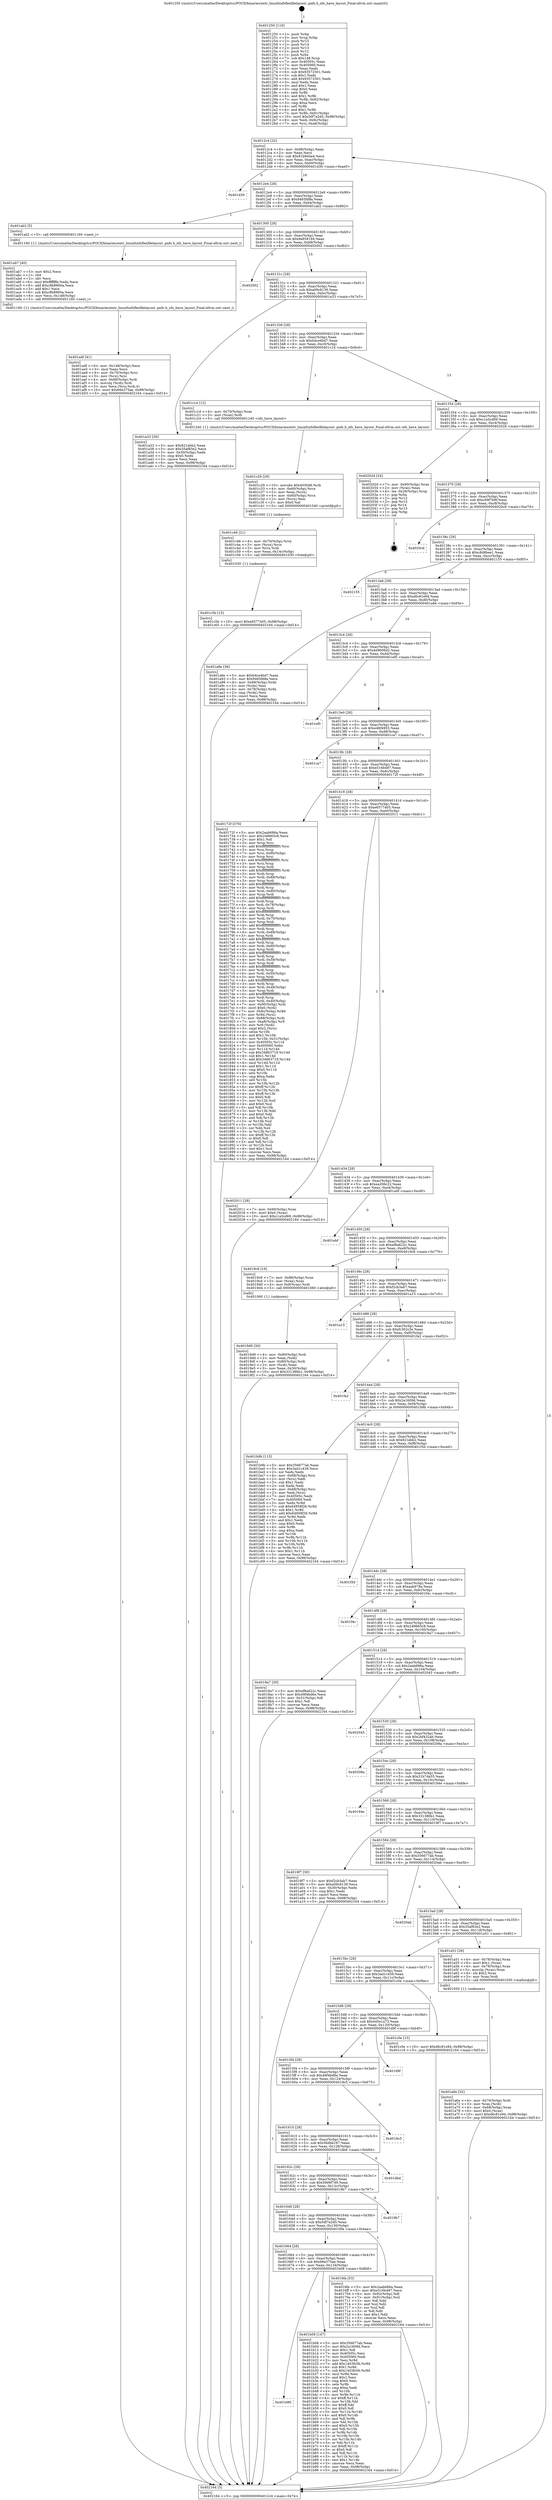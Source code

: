 digraph "0x401250" {
  label = "0x401250 (/mnt/c/Users/mathe/Desktop/tcc/POCII/binaries/extr_linuxfsnfsflexfilelayout..pnfs.h_nfs_have_layout_Final-ollvm.out::main(0))"
  labelloc = "t"
  node[shape=record]

  Entry [label="",width=0.3,height=0.3,shape=circle,fillcolor=black,style=filled]
  "0x4012c4" [label="{
     0x4012c4 [32]\l
     | [instrs]\l
     &nbsp;&nbsp;0x4012c4 \<+6\>: mov -0x98(%rbp),%eax\l
     &nbsp;&nbsp;0x4012ca \<+2\>: mov %eax,%ecx\l
     &nbsp;&nbsp;0x4012cc \<+6\>: sub $0x81b9d4a4,%ecx\l
     &nbsp;&nbsp;0x4012d2 \<+6\>: mov %eax,-0xac(%rbp)\l
     &nbsp;&nbsp;0x4012d8 \<+6\>: mov %ecx,-0xb0(%rbp)\l
     &nbsp;&nbsp;0x4012de \<+6\>: je 0000000000401d30 \<main+0xae0\>\l
  }"]
  "0x401d30" [label="{
     0x401d30\l
  }", style=dashed]
  "0x4012e4" [label="{
     0x4012e4 [28]\l
     | [instrs]\l
     &nbsp;&nbsp;0x4012e4 \<+5\>: jmp 00000000004012e9 \<main+0x99\>\l
     &nbsp;&nbsp;0x4012e9 \<+6\>: mov -0xac(%rbp),%eax\l
     &nbsp;&nbsp;0x4012ef \<+5\>: sub $0x9465fd8a,%eax\l
     &nbsp;&nbsp;0x4012f4 \<+6\>: mov %eax,-0xb4(%rbp)\l
     &nbsp;&nbsp;0x4012fa \<+6\>: je 0000000000401ab2 \<main+0x862\>\l
  }"]
  Exit [label="",width=0.3,height=0.3,shape=circle,fillcolor=black,style=filled,peripheries=2]
  "0x401ab2" [label="{
     0x401ab2 [5]\l
     | [instrs]\l
     &nbsp;&nbsp;0x401ab2 \<+5\>: call 0000000000401160 \<next_i\>\l
     | [calls]\l
     &nbsp;&nbsp;0x401160 \{1\} (/mnt/c/Users/mathe/Desktop/tcc/POCII/binaries/extr_linuxfsnfsflexfilelayout..pnfs.h_nfs_have_layout_Final-ollvm.out::next_i)\l
  }"]
  "0x401300" [label="{
     0x401300 [28]\l
     | [instrs]\l
     &nbsp;&nbsp;0x401300 \<+5\>: jmp 0000000000401305 \<main+0xb5\>\l
     &nbsp;&nbsp;0x401305 \<+6\>: mov -0xac(%rbp),%eax\l
     &nbsp;&nbsp;0x40130b \<+5\>: sub $0x9a858194,%eax\l
     &nbsp;&nbsp;0x401310 \<+6\>: mov %eax,-0xb8(%rbp)\l
     &nbsp;&nbsp;0x401316 \<+6\>: je 0000000000402002 \<main+0xdb2\>\l
  }"]
  "0x401c5b" [label="{
     0x401c5b [15]\l
     | [instrs]\l
     &nbsp;&nbsp;0x401c5b \<+10\>: movl $0xe6577405,-0x98(%rbp)\l
     &nbsp;&nbsp;0x401c65 \<+5\>: jmp 0000000000402164 \<main+0xf14\>\l
  }"]
  "0x402002" [label="{
     0x402002\l
  }", style=dashed]
  "0x40131c" [label="{
     0x40131c [28]\l
     | [instrs]\l
     &nbsp;&nbsp;0x40131c \<+5\>: jmp 0000000000401321 \<main+0xd1\>\l
     &nbsp;&nbsp;0x401321 \<+6\>: mov -0xac(%rbp),%eax\l
     &nbsp;&nbsp;0x401327 \<+5\>: sub $0xa09c8139,%eax\l
     &nbsp;&nbsp;0x40132c \<+6\>: mov %eax,-0xbc(%rbp)\l
     &nbsp;&nbsp;0x401332 \<+6\>: je 0000000000401a33 \<main+0x7e3\>\l
  }"]
  "0x401c46" [label="{
     0x401c46 [21]\l
     | [instrs]\l
     &nbsp;&nbsp;0x401c46 \<+4\>: mov -0x70(%rbp),%rcx\l
     &nbsp;&nbsp;0x401c4a \<+3\>: mov (%rcx),%rcx\l
     &nbsp;&nbsp;0x401c4d \<+3\>: mov %rcx,%rdi\l
     &nbsp;&nbsp;0x401c50 \<+6\>: mov %eax,-0x14c(%rbp)\l
     &nbsp;&nbsp;0x401c56 \<+5\>: call 0000000000401030 \<free@plt\>\l
     | [calls]\l
     &nbsp;&nbsp;0x401030 \{1\} (unknown)\l
  }"]
  "0x401a33" [label="{
     0x401a33 [30]\l
     | [instrs]\l
     &nbsp;&nbsp;0x401a33 \<+5\>: mov $0x821ebb2,%eax\l
     &nbsp;&nbsp;0x401a38 \<+5\>: mov $0x35af83e2,%ecx\l
     &nbsp;&nbsp;0x401a3d \<+3\>: mov -0x30(%rbp),%edx\l
     &nbsp;&nbsp;0x401a40 \<+3\>: cmp $0x0,%edx\l
     &nbsp;&nbsp;0x401a43 \<+3\>: cmove %ecx,%eax\l
     &nbsp;&nbsp;0x401a46 \<+6\>: mov %eax,-0x98(%rbp)\l
     &nbsp;&nbsp;0x401a4c \<+5\>: jmp 0000000000402164 \<main+0xf14\>\l
  }"]
  "0x401338" [label="{
     0x401338 [28]\l
     | [instrs]\l
     &nbsp;&nbsp;0x401338 \<+5\>: jmp 000000000040133d \<main+0xed\>\l
     &nbsp;&nbsp;0x40133d \<+6\>: mov -0xac(%rbp),%eax\l
     &nbsp;&nbsp;0x401343 \<+5\>: sub $0xb4ce4bd7,%eax\l
     &nbsp;&nbsp;0x401348 \<+6\>: mov %eax,-0xc0(%rbp)\l
     &nbsp;&nbsp;0x40134e \<+6\>: je 0000000000401c1d \<main+0x9cd\>\l
  }"]
  "0x401c29" [label="{
     0x401c29 [29]\l
     | [instrs]\l
     &nbsp;&nbsp;0x401c29 \<+10\>: movabs $0x4030d6,%rdi\l
     &nbsp;&nbsp;0x401c33 \<+4\>: mov -0x60(%rbp),%rcx\l
     &nbsp;&nbsp;0x401c37 \<+2\>: mov %eax,(%rcx)\l
     &nbsp;&nbsp;0x401c39 \<+4\>: mov -0x60(%rbp),%rcx\l
     &nbsp;&nbsp;0x401c3d \<+2\>: mov (%rcx),%esi\l
     &nbsp;&nbsp;0x401c3f \<+2\>: mov $0x0,%al\l
     &nbsp;&nbsp;0x401c41 \<+5\>: call 0000000000401040 \<printf@plt\>\l
     | [calls]\l
     &nbsp;&nbsp;0x401040 \{1\} (unknown)\l
  }"]
  "0x401c1d" [label="{
     0x401c1d [12]\l
     | [instrs]\l
     &nbsp;&nbsp;0x401c1d \<+4\>: mov -0x70(%rbp),%rax\l
     &nbsp;&nbsp;0x401c21 \<+3\>: mov (%rax),%rdi\l
     &nbsp;&nbsp;0x401c24 \<+5\>: call 0000000000401240 \<nfs_have_layout\>\l
     | [calls]\l
     &nbsp;&nbsp;0x401240 \{1\} (/mnt/c/Users/mathe/Desktop/tcc/POCII/binaries/extr_linuxfsnfsflexfilelayout..pnfs.h_nfs_have_layout_Final-ollvm.out::nfs_have_layout)\l
  }"]
  "0x401354" [label="{
     0x401354 [28]\l
     | [instrs]\l
     &nbsp;&nbsp;0x401354 \<+5\>: jmp 0000000000401359 \<main+0x109\>\l
     &nbsp;&nbsp;0x401359 \<+6\>: mov -0xac(%rbp),%eax\l
     &nbsp;&nbsp;0x40135f \<+5\>: sub $0xc1a3cd69,%eax\l
     &nbsp;&nbsp;0x401364 \<+6\>: mov %eax,-0xc4(%rbp)\l
     &nbsp;&nbsp;0x40136a \<+6\>: je 000000000040202d \<main+0xddd\>\l
  }"]
  "0x401680" [label="{
     0x401680\l
  }", style=dashed]
  "0x40202d" [label="{
     0x40202d [24]\l
     | [instrs]\l
     &nbsp;&nbsp;0x40202d \<+7\>: mov -0x90(%rbp),%rax\l
     &nbsp;&nbsp;0x402034 \<+2\>: mov (%rax),%eax\l
     &nbsp;&nbsp;0x402036 \<+4\>: lea -0x28(%rbp),%rsp\l
     &nbsp;&nbsp;0x40203a \<+1\>: pop %rbx\l
     &nbsp;&nbsp;0x40203b \<+2\>: pop %r12\l
     &nbsp;&nbsp;0x40203d \<+2\>: pop %r13\l
     &nbsp;&nbsp;0x40203f \<+2\>: pop %r14\l
     &nbsp;&nbsp;0x402041 \<+2\>: pop %r15\l
     &nbsp;&nbsp;0x402043 \<+1\>: pop %rbp\l
     &nbsp;&nbsp;0x402044 \<+1\>: ret\l
  }"]
  "0x401370" [label="{
     0x401370 [28]\l
     | [instrs]\l
     &nbsp;&nbsp;0x401370 \<+5\>: jmp 0000000000401375 \<main+0x125\>\l
     &nbsp;&nbsp;0x401375 \<+6\>: mov -0xac(%rbp),%eax\l
     &nbsp;&nbsp;0x40137b \<+5\>: sub $0xc69f7b9f,%eax\l
     &nbsp;&nbsp;0x401380 \<+6\>: mov %eax,-0xc8(%rbp)\l
     &nbsp;&nbsp;0x401386 \<+6\>: je 00000000004020cd \<main+0xe7d\>\l
  }"]
  "0x401b08" [label="{
     0x401b08 [147]\l
     | [instrs]\l
     &nbsp;&nbsp;0x401b08 \<+5\>: mov $0x356677ab,%eax\l
     &nbsp;&nbsp;0x401b0d \<+5\>: mov $0x2a1609d,%ecx\l
     &nbsp;&nbsp;0x401b12 \<+2\>: mov $0x1,%dl\l
     &nbsp;&nbsp;0x401b14 \<+7\>: mov 0x40505c,%esi\l
     &nbsp;&nbsp;0x401b1b \<+7\>: mov 0x405060,%edi\l
     &nbsp;&nbsp;0x401b22 \<+3\>: mov %esi,%r8d\l
     &nbsp;&nbsp;0x401b25 \<+7\>: add $0x1403fc0b,%r8d\l
     &nbsp;&nbsp;0x401b2c \<+4\>: sub $0x1,%r8d\l
     &nbsp;&nbsp;0x401b30 \<+7\>: sub $0x1403fc0b,%r8d\l
     &nbsp;&nbsp;0x401b37 \<+4\>: imul %r8d,%esi\l
     &nbsp;&nbsp;0x401b3b \<+3\>: and $0x1,%esi\l
     &nbsp;&nbsp;0x401b3e \<+3\>: cmp $0x0,%esi\l
     &nbsp;&nbsp;0x401b41 \<+4\>: sete %r9b\l
     &nbsp;&nbsp;0x401b45 \<+3\>: cmp $0xa,%edi\l
     &nbsp;&nbsp;0x401b48 \<+4\>: setl %r10b\l
     &nbsp;&nbsp;0x401b4c \<+3\>: mov %r9b,%r11b\l
     &nbsp;&nbsp;0x401b4f \<+4\>: xor $0xff,%r11b\l
     &nbsp;&nbsp;0x401b53 \<+3\>: mov %r10b,%bl\l
     &nbsp;&nbsp;0x401b56 \<+3\>: xor $0xff,%bl\l
     &nbsp;&nbsp;0x401b59 \<+3\>: xor $0x0,%dl\l
     &nbsp;&nbsp;0x401b5c \<+3\>: mov %r11b,%r14b\l
     &nbsp;&nbsp;0x401b5f \<+4\>: and $0x0,%r14b\l
     &nbsp;&nbsp;0x401b63 \<+3\>: and %dl,%r9b\l
     &nbsp;&nbsp;0x401b66 \<+3\>: mov %bl,%r15b\l
     &nbsp;&nbsp;0x401b69 \<+4\>: and $0x0,%r15b\l
     &nbsp;&nbsp;0x401b6d \<+3\>: and %dl,%r10b\l
     &nbsp;&nbsp;0x401b70 \<+3\>: or %r9b,%r14b\l
     &nbsp;&nbsp;0x401b73 \<+3\>: or %r10b,%r15b\l
     &nbsp;&nbsp;0x401b76 \<+3\>: xor %r15b,%r14b\l
     &nbsp;&nbsp;0x401b79 \<+3\>: or %bl,%r11b\l
     &nbsp;&nbsp;0x401b7c \<+4\>: xor $0xff,%r11b\l
     &nbsp;&nbsp;0x401b80 \<+3\>: or $0x0,%dl\l
     &nbsp;&nbsp;0x401b83 \<+3\>: and %dl,%r11b\l
     &nbsp;&nbsp;0x401b86 \<+3\>: or %r11b,%r14b\l
     &nbsp;&nbsp;0x401b89 \<+4\>: test $0x1,%r14b\l
     &nbsp;&nbsp;0x401b8d \<+3\>: cmovne %ecx,%eax\l
     &nbsp;&nbsp;0x401b90 \<+6\>: mov %eax,-0x98(%rbp)\l
     &nbsp;&nbsp;0x401b96 \<+5\>: jmp 0000000000402164 \<main+0xf14\>\l
  }"]
  "0x4020cd" [label="{
     0x4020cd\l
  }", style=dashed]
  "0x40138c" [label="{
     0x40138c [28]\l
     | [instrs]\l
     &nbsp;&nbsp;0x40138c \<+5\>: jmp 0000000000401391 \<main+0x141\>\l
     &nbsp;&nbsp;0x401391 \<+6\>: mov -0xac(%rbp),%eax\l
     &nbsp;&nbsp;0x401397 \<+5\>: sub $0xc8d8bee1,%eax\l
     &nbsp;&nbsp;0x40139c \<+6\>: mov %eax,-0xcc(%rbp)\l
     &nbsp;&nbsp;0x4013a2 \<+6\>: je 0000000000402155 \<main+0xf05\>\l
  }"]
  "0x401adf" [label="{
     0x401adf [41]\l
     | [instrs]\l
     &nbsp;&nbsp;0x401adf \<+6\>: mov -0x148(%rbp),%ecx\l
     &nbsp;&nbsp;0x401ae5 \<+3\>: imul %eax,%ecx\l
     &nbsp;&nbsp;0x401ae8 \<+4\>: mov -0x70(%rbp),%rsi\l
     &nbsp;&nbsp;0x401aec \<+3\>: mov (%rsi),%rsi\l
     &nbsp;&nbsp;0x401aef \<+4\>: mov -0x68(%rbp),%rdi\l
     &nbsp;&nbsp;0x401af3 \<+3\>: movslq (%rdi),%rdi\l
     &nbsp;&nbsp;0x401af6 \<+3\>: mov %ecx,(%rsi,%rdi,4)\l
     &nbsp;&nbsp;0x401af9 \<+10\>: movl $0x66e375ae,-0x98(%rbp)\l
     &nbsp;&nbsp;0x401b03 \<+5\>: jmp 0000000000402164 \<main+0xf14\>\l
  }"]
  "0x402155" [label="{
     0x402155\l
  }", style=dashed]
  "0x4013a8" [label="{
     0x4013a8 [28]\l
     | [instrs]\l
     &nbsp;&nbsp;0x4013a8 \<+5\>: jmp 00000000004013ad \<main+0x15d\>\l
     &nbsp;&nbsp;0x4013ad \<+6\>: mov -0xac(%rbp),%eax\l
     &nbsp;&nbsp;0x4013b3 \<+5\>: sub $0xd6c81e94,%eax\l
     &nbsp;&nbsp;0x4013b8 \<+6\>: mov %eax,-0xd0(%rbp)\l
     &nbsp;&nbsp;0x4013be \<+6\>: je 0000000000401a8e \<main+0x83e\>\l
  }"]
  "0x401ab7" [label="{
     0x401ab7 [40]\l
     | [instrs]\l
     &nbsp;&nbsp;0x401ab7 \<+5\>: mov $0x2,%ecx\l
     &nbsp;&nbsp;0x401abc \<+1\>: cltd\l
     &nbsp;&nbsp;0x401abd \<+2\>: idiv %ecx\l
     &nbsp;&nbsp;0x401abf \<+6\>: imul $0xfffffffe,%edx,%ecx\l
     &nbsp;&nbsp;0x401ac5 \<+6\>: add $0xc8b8860a,%ecx\l
     &nbsp;&nbsp;0x401acb \<+3\>: add $0x1,%ecx\l
     &nbsp;&nbsp;0x401ace \<+6\>: sub $0xc8b8860a,%ecx\l
     &nbsp;&nbsp;0x401ad4 \<+6\>: mov %ecx,-0x148(%rbp)\l
     &nbsp;&nbsp;0x401ada \<+5\>: call 0000000000401160 \<next_i\>\l
     | [calls]\l
     &nbsp;&nbsp;0x401160 \{1\} (/mnt/c/Users/mathe/Desktop/tcc/POCII/binaries/extr_linuxfsnfsflexfilelayout..pnfs.h_nfs_have_layout_Final-ollvm.out::next_i)\l
  }"]
  "0x401a8e" [label="{
     0x401a8e [36]\l
     | [instrs]\l
     &nbsp;&nbsp;0x401a8e \<+5\>: mov $0xb4ce4bd7,%eax\l
     &nbsp;&nbsp;0x401a93 \<+5\>: mov $0x9465fd8a,%ecx\l
     &nbsp;&nbsp;0x401a98 \<+4\>: mov -0x68(%rbp),%rdx\l
     &nbsp;&nbsp;0x401a9c \<+2\>: mov (%rdx),%esi\l
     &nbsp;&nbsp;0x401a9e \<+4\>: mov -0x78(%rbp),%rdx\l
     &nbsp;&nbsp;0x401aa2 \<+2\>: cmp (%rdx),%esi\l
     &nbsp;&nbsp;0x401aa4 \<+3\>: cmovl %ecx,%eax\l
     &nbsp;&nbsp;0x401aa7 \<+6\>: mov %eax,-0x98(%rbp)\l
     &nbsp;&nbsp;0x401aad \<+5\>: jmp 0000000000402164 \<main+0xf14\>\l
  }"]
  "0x4013c4" [label="{
     0x4013c4 [28]\l
     | [instrs]\l
     &nbsp;&nbsp;0x4013c4 \<+5\>: jmp 00000000004013c9 \<main+0x179\>\l
     &nbsp;&nbsp;0x4013c9 \<+6\>: mov -0xac(%rbp),%eax\l
     &nbsp;&nbsp;0x4013cf \<+5\>: sub $0xdd9606d2,%eax\l
     &nbsp;&nbsp;0x4013d4 \<+6\>: mov %eax,-0xd4(%rbp)\l
     &nbsp;&nbsp;0x4013da \<+6\>: je 0000000000401ef0 \<main+0xca0\>\l
  }"]
  "0x401a6e" [label="{
     0x401a6e [32]\l
     | [instrs]\l
     &nbsp;&nbsp;0x401a6e \<+4\>: mov -0x70(%rbp),%rdi\l
     &nbsp;&nbsp;0x401a72 \<+3\>: mov %rax,(%rdi)\l
     &nbsp;&nbsp;0x401a75 \<+4\>: mov -0x68(%rbp),%rax\l
     &nbsp;&nbsp;0x401a79 \<+6\>: movl $0x0,(%rax)\l
     &nbsp;&nbsp;0x401a7f \<+10\>: movl $0xd6c81e94,-0x98(%rbp)\l
     &nbsp;&nbsp;0x401a89 \<+5\>: jmp 0000000000402164 \<main+0xf14\>\l
  }"]
  "0x401ef0" [label="{
     0x401ef0\l
  }", style=dashed]
  "0x4013e0" [label="{
     0x4013e0 [28]\l
     | [instrs]\l
     &nbsp;&nbsp;0x4013e0 \<+5\>: jmp 00000000004013e5 \<main+0x195\>\l
     &nbsp;&nbsp;0x4013e5 \<+6\>: mov -0xac(%rbp),%eax\l
     &nbsp;&nbsp;0x4013eb \<+5\>: sub $0xe48f4955,%eax\l
     &nbsp;&nbsp;0x4013f0 \<+6\>: mov %eax,-0xd8(%rbp)\l
     &nbsp;&nbsp;0x4013f6 \<+6\>: je 0000000000401ca7 \<main+0xa57\>\l
  }"]
  "0x4019d9" [label="{
     0x4019d9 [30]\l
     | [instrs]\l
     &nbsp;&nbsp;0x4019d9 \<+4\>: mov -0x80(%rbp),%rdi\l
     &nbsp;&nbsp;0x4019dd \<+2\>: mov %eax,(%rdi)\l
     &nbsp;&nbsp;0x4019df \<+4\>: mov -0x80(%rbp),%rdi\l
     &nbsp;&nbsp;0x4019e3 \<+2\>: mov (%rdi),%eax\l
     &nbsp;&nbsp;0x4019e5 \<+3\>: mov %eax,-0x30(%rbp)\l
     &nbsp;&nbsp;0x4019e8 \<+10\>: movl $0x331386b1,-0x98(%rbp)\l
     &nbsp;&nbsp;0x4019f2 \<+5\>: jmp 0000000000402164 \<main+0xf14\>\l
  }"]
  "0x401ca7" [label="{
     0x401ca7\l
  }", style=dashed]
  "0x4013fc" [label="{
     0x4013fc [28]\l
     | [instrs]\l
     &nbsp;&nbsp;0x4013fc \<+5\>: jmp 0000000000401401 \<main+0x1b1\>\l
     &nbsp;&nbsp;0x401401 \<+6\>: mov -0xac(%rbp),%eax\l
     &nbsp;&nbsp;0x401407 \<+5\>: sub $0xe516b487,%eax\l
     &nbsp;&nbsp;0x40140c \<+6\>: mov %eax,-0xdc(%rbp)\l
     &nbsp;&nbsp;0x401412 \<+6\>: je 000000000040172f \<main+0x4df\>\l
  }"]
  "0x401250" [label="{
     0x401250 [116]\l
     | [instrs]\l
     &nbsp;&nbsp;0x401250 \<+1\>: push %rbp\l
     &nbsp;&nbsp;0x401251 \<+3\>: mov %rsp,%rbp\l
     &nbsp;&nbsp;0x401254 \<+2\>: push %r15\l
     &nbsp;&nbsp;0x401256 \<+2\>: push %r14\l
     &nbsp;&nbsp;0x401258 \<+2\>: push %r13\l
     &nbsp;&nbsp;0x40125a \<+2\>: push %r12\l
     &nbsp;&nbsp;0x40125c \<+1\>: push %rbx\l
     &nbsp;&nbsp;0x40125d \<+7\>: sub $0x148,%rsp\l
     &nbsp;&nbsp;0x401264 \<+7\>: mov 0x40505c,%eax\l
     &nbsp;&nbsp;0x40126b \<+7\>: mov 0x405060,%ecx\l
     &nbsp;&nbsp;0x401272 \<+2\>: mov %eax,%edx\l
     &nbsp;&nbsp;0x401274 \<+6\>: sub $0x93572501,%edx\l
     &nbsp;&nbsp;0x40127a \<+3\>: sub $0x1,%edx\l
     &nbsp;&nbsp;0x40127d \<+6\>: add $0x93572501,%edx\l
     &nbsp;&nbsp;0x401283 \<+3\>: imul %edx,%eax\l
     &nbsp;&nbsp;0x401286 \<+3\>: and $0x1,%eax\l
     &nbsp;&nbsp;0x401289 \<+3\>: cmp $0x0,%eax\l
     &nbsp;&nbsp;0x40128c \<+4\>: sete %r8b\l
     &nbsp;&nbsp;0x401290 \<+4\>: and $0x1,%r8b\l
     &nbsp;&nbsp;0x401294 \<+7\>: mov %r8b,-0x92(%rbp)\l
     &nbsp;&nbsp;0x40129b \<+3\>: cmp $0xa,%ecx\l
     &nbsp;&nbsp;0x40129e \<+4\>: setl %r8b\l
     &nbsp;&nbsp;0x4012a2 \<+4\>: and $0x1,%r8b\l
     &nbsp;&nbsp;0x4012a6 \<+7\>: mov %r8b,-0x91(%rbp)\l
     &nbsp;&nbsp;0x4012ad \<+10\>: movl $0x5df7a2d5,-0x98(%rbp)\l
     &nbsp;&nbsp;0x4012b7 \<+6\>: mov %edi,-0x9c(%rbp)\l
     &nbsp;&nbsp;0x4012bd \<+7\>: mov %rsi,-0xa8(%rbp)\l
  }"]
  "0x40172f" [label="{
     0x40172f [376]\l
     | [instrs]\l
     &nbsp;&nbsp;0x40172f \<+5\>: mov $0x2aab686a,%eax\l
     &nbsp;&nbsp;0x401734 \<+5\>: mov $0x249665c8,%ecx\l
     &nbsp;&nbsp;0x401739 \<+2\>: mov $0x1,%dl\l
     &nbsp;&nbsp;0x40173b \<+3\>: mov %rsp,%rsi\l
     &nbsp;&nbsp;0x40173e \<+4\>: add $0xfffffffffffffff0,%rsi\l
     &nbsp;&nbsp;0x401742 \<+3\>: mov %rsi,%rsp\l
     &nbsp;&nbsp;0x401745 \<+7\>: mov %rsi,-0x90(%rbp)\l
     &nbsp;&nbsp;0x40174c \<+3\>: mov %rsp,%rsi\l
     &nbsp;&nbsp;0x40174f \<+4\>: add $0xfffffffffffffff0,%rsi\l
     &nbsp;&nbsp;0x401753 \<+3\>: mov %rsi,%rsp\l
     &nbsp;&nbsp;0x401756 \<+3\>: mov %rsp,%rdi\l
     &nbsp;&nbsp;0x401759 \<+4\>: add $0xfffffffffffffff0,%rdi\l
     &nbsp;&nbsp;0x40175d \<+3\>: mov %rdi,%rsp\l
     &nbsp;&nbsp;0x401760 \<+7\>: mov %rdi,-0x88(%rbp)\l
     &nbsp;&nbsp;0x401767 \<+3\>: mov %rsp,%rdi\l
     &nbsp;&nbsp;0x40176a \<+4\>: add $0xfffffffffffffff0,%rdi\l
     &nbsp;&nbsp;0x40176e \<+3\>: mov %rdi,%rsp\l
     &nbsp;&nbsp;0x401771 \<+4\>: mov %rdi,-0x80(%rbp)\l
     &nbsp;&nbsp;0x401775 \<+3\>: mov %rsp,%rdi\l
     &nbsp;&nbsp;0x401778 \<+4\>: add $0xfffffffffffffff0,%rdi\l
     &nbsp;&nbsp;0x40177c \<+3\>: mov %rdi,%rsp\l
     &nbsp;&nbsp;0x40177f \<+4\>: mov %rdi,-0x78(%rbp)\l
     &nbsp;&nbsp;0x401783 \<+3\>: mov %rsp,%rdi\l
     &nbsp;&nbsp;0x401786 \<+4\>: add $0xfffffffffffffff0,%rdi\l
     &nbsp;&nbsp;0x40178a \<+3\>: mov %rdi,%rsp\l
     &nbsp;&nbsp;0x40178d \<+4\>: mov %rdi,-0x70(%rbp)\l
     &nbsp;&nbsp;0x401791 \<+3\>: mov %rsp,%rdi\l
     &nbsp;&nbsp;0x401794 \<+4\>: add $0xfffffffffffffff0,%rdi\l
     &nbsp;&nbsp;0x401798 \<+3\>: mov %rdi,%rsp\l
     &nbsp;&nbsp;0x40179b \<+4\>: mov %rdi,-0x68(%rbp)\l
     &nbsp;&nbsp;0x40179f \<+3\>: mov %rsp,%rdi\l
     &nbsp;&nbsp;0x4017a2 \<+4\>: add $0xfffffffffffffff0,%rdi\l
     &nbsp;&nbsp;0x4017a6 \<+3\>: mov %rdi,%rsp\l
     &nbsp;&nbsp;0x4017a9 \<+4\>: mov %rdi,-0x60(%rbp)\l
     &nbsp;&nbsp;0x4017ad \<+3\>: mov %rsp,%rdi\l
     &nbsp;&nbsp;0x4017b0 \<+4\>: add $0xfffffffffffffff0,%rdi\l
     &nbsp;&nbsp;0x4017b4 \<+3\>: mov %rdi,%rsp\l
     &nbsp;&nbsp;0x4017b7 \<+4\>: mov %rdi,-0x58(%rbp)\l
     &nbsp;&nbsp;0x4017bb \<+3\>: mov %rsp,%rdi\l
     &nbsp;&nbsp;0x4017be \<+4\>: add $0xfffffffffffffff0,%rdi\l
     &nbsp;&nbsp;0x4017c2 \<+3\>: mov %rdi,%rsp\l
     &nbsp;&nbsp;0x4017c5 \<+4\>: mov %rdi,-0x50(%rbp)\l
     &nbsp;&nbsp;0x4017c9 \<+3\>: mov %rsp,%rdi\l
     &nbsp;&nbsp;0x4017cc \<+4\>: add $0xfffffffffffffff0,%rdi\l
     &nbsp;&nbsp;0x4017d0 \<+3\>: mov %rdi,%rsp\l
     &nbsp;&nbsp;0x4017d3 \<+4\>: mov %rdi,-0x48(%rbp)\l
     &nbsp;&nbsp;0x4017d7 \<+3\>: mov %rsp,%rdi\l
     &nbsp;&nbsp;0x4017da \<+4\>: add $0xfffffffffffffff0,%rdi\l
     &nbsp;&nbsp;0x4017de \<+3\>: mov %rdi,%rsp\l
     &nbsp;&nbsp;0x4017e1 \<+4\>: mov %rdi,-0x40(%rbp)\l
     &nbsp;&nbsp;0x4017e5 \<+7\>: mov -0x90(%rbp),%rdi\l
     &nbsp;&nbsp;0x4017ec \<+6\>: movl $0x0,(%rdi)\l
     &nbsp;&nbsp;0x4017f2 \<+7\>: mov -0x9c(%rbp),%r8d\l
     &nbsp;&nbsp;0x4017f9 \<+3\>: mov %r8d,(%rsi)\l
     &nbsp;&nbsp;0x4017fc \<+7\>: mov -0x88(%rbp),%rdi\l
     &nbsp;&nbsp;0x401803 \<+7\>: mov -0xa8(%rbp),%r9\l
     &nbsp;&nbsp;0x40180a \<+3\>: mov %r9,(%rdi)\l
     &nbsp;&nbsp;0x40180d \<+3\>: cmpl $0x2,(%rsi)\l
     &nbsp;&nbsp;0x401810 \<+4\>: setne %r10b\l
     &nbsp;&nbsp;0x401814 \<+4\>: and $0x1,%r10b\l
     &nbsp;&nbsp;0x401818 \<+4\>: mov %r10b,-0x31(%rbp)\l
     &nbsp;&nbsp;0x40181c \<+8\>: mov 0x40505c,%r11d\l
     &nbsp;&nbsp;0x401824 \<+7\>: mov 0x405060,%ebx\l
     &nbsp;&nbsp;0x40182b \<+3\>: mov %r11d,%r14d\l
     &nbsp;&nbsp;0x40182e \<+7\>: sub $0x34863719,%r14d\l
     &nbsp;&nbsp;0x401835 \<+4\>: sub $0x1,%r14d\l
     &nbsp;&nbsp;0x401839 \<+7\>: add $0x34863719,%r14d\l
     &nbsp;&nbsp;0x401840 \<+4\>: imul %r14d,%r11d\l
     &nbsp;&nbsp;0x401844 \<+4\>: and $0x1,%r11d\l
     &nbsp;&nbsp;0x401848 \<+4\>: cmp $0x0,%r11d\l
     &nbsp;&nbsp;0x40184c \<+4\>: sete %r10b\l
     &nbsp;&nbsp;0x401850 \<+3\>: cmp $0xa,%ebx\l
     &nbsp;&nbsp;0x401853 \<+4\>: setl %r15b\l
     &nbsp;&nbsp;0x401857 \<+3\>: mov %r10b,%r12b\l
     &nbsp;&nbsp;0x40185a \<+4\>: xor $0xff,%r12b\l
     &nbsp;&nbsp;0x40185e \<+3\>: mov %r15b,%r13b\l
     &nbsp;&nbsp;0x401861 \<+4\>: xor $0xff,%r13b\l
     &nbsp;&nbsp;0x401865 \<+3\>: xor $0x0,%dl\l
     &nbsp;&nbsp;0x401868 \<+3\>: mov %r12b,%sil\l
     &nbsp;&nbsp;0x40186b \<+4\>: and $0x0,%sil\l
     &nbsp;&nbsp;0x40186f \<+3\>: and %dl,%r10b\l
     &nbsp;&nbsp;0x401872 \<+3\>: mov %r13b,%dil\l
     &nbsp;&nbsp;0x401875 \<+4\>: and $0x0,%dil\l
     &nbsp;&nbsp;0x401879 \<+3\>: and %dl,%r15b\l
     &nbsp;&nbsp;0x40187c \<+3\>: or %r10b,%sil\l
     &nbsp;&nbsp;0x40187f \<+3\>: or %r15b,%dil\l
     &nbsp;&nbsp;0x401882 \<+3\>: xor %dil,%sil\l
     &nbsp;&nbsp;0x401885 \<+3\>: or %r13b,%r12b\l
     &nbsp;&nbsp;0x401888 \<+4\>: xor $0xff,%r12b\l
     &nbsp;&nbsp;0x40188c \<+3\>: or $0x0,%dl\l
     &nbsp;&nbsp;0x40188f \<+3\>: and %dl,%r12b\l
     &nbsp;&nbsp;0x401892 \<+3\>: or %r12b,%sil\l
     &nbsp;&nbsp;0x401895 \<+4\>: test $0x1,%sil\l
     &nbsp;&nbsp;0x401899 \<+3\>: cmovne %ecx,%eax\l
     &nbsp;&nbsp;0x40189c \<+6\>: mov %eax,-0x98(%rbp)\l
     &nbsp;&nbsp;0x4018a2 \<+5\>: jmp 0000000000402164 \<main+0xf14\>\l
  }"]
  "0x401418" [label="{
     0x401418 [28]\l
     | [instrs]\l
     &nbsp;&nbsp;0x401418 \<+5\>: jmp 000000000040141d \<main+0x1cd\>\l
     &nbsp;&nbsp;0x40141d \<+6\>: mov -0xac(%rbp),%eax\l
     &nbsp;&nbsp;0x401423 \<+5\>: sub $0xe6577405,%eax\l
     &nbsp;&nbsp;0x401428 \<+6\>: mov %eax,-0xe0(%rbp)\l
     &nbsp;&nbsp;0x40142e \<+6\>: je 0000000000402011 \<main+0xdc1\>\l
  }"]
  "0x402164" [label="{
     0x402164 [5]\l
     | [instrs]\l
     &nbsp;&nbsp;0x402164 \<+5\>: jmp 00000000004012c4 \<main+0x74\>\l
  }"]
  "0x402011" [label="{
     0x402011 [28]\l
     | [instrs]\l
     &nbsp;&nbsp;0x402011 \<+7\>: mov -0x90(%rbp),%rax\l
     &nbsp;&nbsp;0x402018 \<+6\>: movl $0x0,(%rax)\l
     &nbsp;&nbsp;0x40201e \<+10\>: movl $0xc1a3cd69,-0x98(%rbp)\l
     &nbsp;&nbsp;0x402028 \<+5\>: jmp 0000000000402164 \<main+0xf14\>\l
  }"]
  "0x401434" [label="{
     0x401434 [28]\l
     | [instrs]\l
     &nbsp;&nbsp;0x401434 \<+5\>: jmp 0000000000401439 \<main+0x1e9\>\l
     &nbsp;&nbsp;0x401439 \<+6\>: mov -0xac(%rbp),%eax\l
     &nbsp;&nbsp;0x40143f \<+5\>: sub $0xea206c22,%eax\l
     &nbsp;&nbsp;0x401444 \<+6\>: mov %eax,-0xe4(%rbp)\l
     &nbsp;&nbsp;0x40144a \<+6\>: je 0000000000401ebf \<main+0xc6f\>\l
  }"]
  "0x401664" [label="{
     0x401664 [28]\l
     | [instrs]\l
     &nbsp;&nbsp;0x401664 \<+5\>: jmp 0000000000401669 \<main+0x419\>\l
     &nbsp;&nbsp;0x401669 \<+6\>: mov -0xac(%rbp),%eax\l
     &nbsp;&nbsp;0x40166f \<+5\>: sub $0x66e375ae,%eax\l
     &nbsp;&nbsp;0x401674 \<+6\>: mov %eax,-0x134(%rbp)\l
     &nbsp;&nbsp;0x40167a \<+6\>: je 0000000000401b08 \<main+0x8b8\>\l
  }"]
  "0x401ebf" [label="{
     0x401ebf\l
  }", style=dashed]
  "0x401450" [label="{
     0x401450 [28]\l
     | [instrs]\l
     &nbsp;&nbsp;0x401450 \<+5\>: jmp 0000000000401455 \<main+0x205\>\l
     &nbsp;&nbsp;0x401455 \<+6\>: mov -0xac(%rbp),%eax\l
     &nbsp;&nbsp;0x40145b \<+5\>: sub $0xef8a622c,%eax\l
     &nbsp;&nbsp;0x401460 \<+6\>: mov %eax,-0xe8(%rbp)\l
     &nbsp;&nbsp;0x401466 \<+6\>: je 00000000004019c6 \<main+0x776\>\l
  }"]
  "0x4016fa" [label="{
     0x4016fa [53]\l
     | [instrs]\l
     &nbsp;&nbsp;0x4016fa \<+5\>: mov $0x2aab686a,%eax\l
     &nbsp;&nbsp;0x4016ff \<+5\>: mov $0xe516b487,%ecx\l
     &nbsp;&nbsp;0x401704 \<+6\>: mov -0x92(%rbp),%dl\l
     &nbsp;&nbsp;0x40170a \<+7\>: mov -0x91(%rbp),%sil\l
     &nbsp;&nbsp;0x401711 \<+3\>: mov %dl,%dil\l
     &nbsp;&nbsp;0x401714 \<+3\>: and %sil,%dil\l
     &nbsp;&nbsp;0x401717 \<+3\>: xor %sil,%dl\l
     &nbsp;&nbsp;0x40171a \<+3\>: or %dl,%dil\l
     &nbsp;&nbsp;0x40171d \<+4\>: test $0x1,%dil\l
     &nbsp;&nbsp;0x401721 \<+3\>: cmovne %ecx,%eax\l
     &nbsp;&nbsp;0x401724 \<+6\>: mov %eax,-0x98(%rbp)\l
     &nbsp;&nbsp;0x40172a \<+5\>: jmp 0000000000402164 \<main+0xf14\>\l
  }"]
  "0x4019c6" [label="{
     0x4019c6 [19]\l
     | [instrs]\l
     &nbsp;&nbsp;0x4019c6 \<+7\>: mov -0x88(%rbp),%rax\l
     &nbsp;&nbsp;0x4019cd \<+3\>: mov (%rax),%rax\l
     &nbsp;&nbsp;0x4019d0 \<+4\>: mov 0x8(%rax),%rdi\l
     &nbsp;&nbsp;0x4019d4 \<+5\>: call 0000000000401060 \<atoi@plt\>\l
     | [calls]\l
     &nbsp;&nbsp;0x401060 \{1\} (unknown)\l
  }"]
  "0x40146c" [label="{
     0x40146c [28]\l
     | [instrs]\l
     &nbsp;&nbsp;0x40146c \<+5\>: jmp 0000000000401471 \<main+0x221\>\l
     &nbsp;&nbsp;0x401471 \<+6\>: mov -0xac(%rbp),%eax\l
     &nbsp;&nbsp;0x401477 \<+5\>: sub $0xf2cb3ab7,%eax\l
     &nbsp;&nbsp;0x40147c \<+6\>: mov %eax,-0xec(%rbp)\l
     &nbsp;&nbsp;0x401482 \<+6\>: je 0000000000401a15 \<main+0x7c5\>\l
  }"]
  "0x401648" [label="{
     0x401648 [28]\l
     | [instrs]\l
     &nbsp;&nbsp;0x401648 \<+5\>: jmp 000000000040164d \<main+0x3fd\>\l
     &nbsp;&nbsp;0x40164d \<+6\>: mov -0xac(%rbp),%eax\l
     &nbsp;&nbsp;0x401653 \<+5\>: sub $0x5df7a2d5,%eax\l
     &nbsp;&nbsp;0x401658 \<+6\>: mov %eax,-0x130(%rbp)\l
     &nbsp;&nbsp;0x40165e \<+6\>: je 00000000004016fa \<main+0x4aa\>\l
  }"]
  "0x401a15" [label="{
     0x401a15\l
  }", style=dashed]
  "0x401488" [label="{
     0x401488 [28]\l
     | [instrs]\l
     &nbsp;&nbsp;0x401488 \<+5\>: jmp 000000000040148d \<main+0x23d\>\l
     &nbsp;&nbsp;0x40148d \<+6\>: mov -0xac(%rbp),%eax\l
     &nbsp;&nbsp;0x401493 \<+5\>: sub $0xfc362c3e,%eax\l
     &nbsp;&nbsp;0x401498 \<+6\>: mov %eax,-0xf0(%rbp)\l
     &nbsp;&nbsp;0x40149e \<+6\>: je 0000000000401fa2 \<main+0xd52\>\l
  }"]
  "0x4019b7" [label="{
     0x4019b7\l
  }", style=dashed]
  "0x401fa2" [label="{
     0x401fa2\l
  }", style=dashed]
  "0x4014a4" [label="{
     0x4014a4 [28]\l
     | [instrs]\l
     &nbsp;&nbsp;0x4014a4 \<+5\>: jmp 00000000004014a9 \<main+0x259\>\l
     &nbsp;&nbsp;0x4014a9 \<+6\>: mov -0xac(%rbp),%eax\l
     &nbsp;&nbsp;0x4014af \<+5\>: sub $0x2a1609d,%eax\l
     &nbsp;&nbsp;0x4014b4 \<+6\>: mov %eax,-0xf4(%rbp)\l
     &nbsp;&nbsp;0x4014ba \<+6\>: je 0000000000401b9b \<main+0x94b\>\l
  }"]
  "0x40162c" [label="{
     0x40162c [28]\l
     | [instrs]\l
     &nbsp;&nbsp;0x40162c \<+5\>: jmp 0000000000401631 \<main+0x3e1\>\l
     &nbsp;&nbsp;0x401631 \<+6\>: mov -0xac(%rbp),%eax\l
     &nbsp;&nbsp;0x401637 \<+5\>: sub $0x59d9f749,%eax\l
     &nbsp;&nbsp;0x40163c \<+6\>: mov %eax,-0x12c(%rbp)\l
     &nbsp;&nbsp;0x401642 \<+6\>: je 00000000004019b7 \<main+0x767\>\l
  }"]
  "0x401b9b" [label="{
     0x401b9b [115]\l
     | [instrs]\l
     &nbsp;&nbsp;0x401b9b \<+5\>: mov $0x356677ab,%eax\l
     &nbsp;&nbsp;0x401ba0 \<+5\>: mov $0x3ad1c439,%ecx\l
     &nbsp;&nbsp;0x401ba5 \<+2\>: xor %edx,%edx\l
     &nbsp;&nbsp;0x401ba7 \<+4\>: mov -0x68(%rbp),%rsi\l
     &nbsp;&nbsp;0x401bab \<+2\>: mov (%rsi),%edi\l
     &nbsp;&nbsp;0x401bad \<+3\>: sub $0x1,%edx\l
     &nbsp;&nbsp;0x401bb0 \<+2\>: sub %edx,%edi\l
     &nbsp;&nbsp;0x401bb2 \<+4\>: mov -0x68(%rbp),%rsi\l
     &nbsp;&nbsp;0x401bb6 \<+2\>: mov %edi,(%rsi)\l
     &nbsp;&nbsp;0x401bb8 \<+7\>: mov 0x40505c,%edx\l
     &nbsp;&nbsp;0x401bbf \<+7\>: mov 0x405060,%edi\l
     &nbsp;&nbsp;0x401bc6 \<+3\>: mov %edx,%r8d\l
     &nbsp;&nbsp;0x401bc9 \<+7\>: sub $0x64958f26,%r8d\l
     &nbsp;&nbsp;0x401bd0 \<+4\>: sub $0x1,%r8d\l
     &nbsp;&nbsp;0x401bd4 \<+7\>: add $0x64958f26,%r8d\l
     &nbsp;&nbsp;0x401bdb \<+4\>: imul %r8d,%edx\l
     &nbsp;&nbsp;0x401bdf \<+3\>: and $0x1,%edx\l
     &nbsp;&nbsp;0x401be2 \<+3\>: cmp $0x0,%edx\l
     &nbsp;&nbsp;0x401be5 \<+4\>: sete %r9b\l
     &nbsp;&nbsp;0x401be9 \<+3\>: cmp $0xa,%edi\l
     &nbsp;&nbsp;0x401bec \<+4\>: setl %r10b\l
     &nbsp;&nbsp;0x401bf0 \<+3\>: mov %r9b,%r11b\l
     &nbsp;&nbsp;0x401bf3 \<+3\>: and %r10b,%r11b\l
     &nbsp;&nbsp;0x401bf6 \<+3\>: xor %r10b,%r9b\l
     &nbsp;&nbsp;0x401bf9 \<+3\>: or %r9b,%r11b\l
     &nbsp;&nbsp;0x401bfc \<+4\>: test $0x1,%r11b\l
     &nbsp;&nbsp;0x401c00 \<+3\>: cmovne %ecx,%eax\l
     &nbsp;&nbsp;0x401c03 \<+6\>: mov %eax,-0x98(%rbp)\l
     &nbsp;&nbsp;0x401c09 \<+5\>: jmp 0000000000402164 \<main+0xf14\>\l
  }"]
  "0x4014c0" [label="{
     0x4014c0 [28]\l
     | [instrs]\l
     &nbsp;&nbsp;0x4014c0 \<+5\>: jmp 00000000004014c5 \<main+0x275\>\l
     &nbsp;&nbsp;0x4014c5 \<+6\>: mov -0xac(%rbp),%eax\l
     &nbsp;&nbsp;0x4014cb \<+5\>: sub $0x821ebb2,%eax\l
     &nbsp;&nbsp;0x4014d0 \<+6\>: mov %eax,-0xf8(%rbp)\l
     &nbsp;&nbsp;0x4014d6 \<+6\>: je 0000000000401f3d \<main+0xced\>\l
  }"]
  "0x401dbd" [label="{
     0x401dbd\l
  }", style=dashed]
  "0x401f3d" [label="{
     0x401f3d\l
  }", style=dashed]
  "0x4014dc" [label="{
     0x4014dc [28]\l
     | [instrs]\l
     &nbsp;&nbsp;0x4014dc \<+5\>: jmp 00000000004014e1 \<main+0x291\>\l
     &nbsp;&nbsp;0x4014e1 \<+6\>: mov -0xac(%rbp),%eax\l
     &nbsp;&nbsp;0x4014e7 \<+5\>: sub $0xaab978e,%eax\l
     &nbsp;&nbsp;0x4014ec \<+6\>: mov %eax,-0xfc(%rbp)\l
     &nbsp;&nbsp;0x4014f2 \<+6\>: je 0000000000401f4c \<main+0xcfc\>\l
  }"]
  "0x401610" [label="{
     0x401610 [28]\l
     | [instrs]\l
     &nbsp;&nbsp;0x401610 \<+5\>: jmp 0000000000401615 \<main+0x3c5\>\l
     &nbsp;&nbsp;0x401615 \<+6\>: mov -0xac(%rbp),%eax\l
     &nbsp;&nbsp;0x40161b \<+5\>: sub $0x56dbb167,%eax\l
     &nbsp;&nbsp;0x401620 \<+6\>: mov %eax,-0x128(%rbp)\l
     &nbsp;&nbsp;0x401626 \<+6\>: je 0000000000401dbd \<main+0xb6d\>\l
  }"]
  "0x401f4c" [label="{
     0x401f4c\l
  }", style=dashed]
  "0x4014f8" [label="{
     0x4014f8 [28]\l
     | [instrs]\l
     &nbsp;&nbsp;0x4014f8 \<+5\>: jmp 00000000004014fd \<main+0x2ad\>\l
     &nbsp;&nbsp;0x4014fd \<+6\>: mov -0xac(%rbp),%eax\l
     &nbsp;&nbsp;0x401503 \<+5\>: sub $0x249665c8,%eax\l
     &nbsp;&nbsp;0x401508 \<+6\>: mov %eax,-0x100(%rbp)\l
     &nbsp;&nbsp;0x40150e \<+6\>: je 00000000004018a7 \<main+0x657\>\l
  }"]
  "0x4018c5" [label="{
     0x4018c5\l
  }", style=dashed]
  "0x4018a7" [label="{
     0x4018a7 [30]\l
     | [instrs]\l
     &nbsp;&nbsp;0x4018a7 \<+5\>: mov $0xef8a622c,%eax\l
     &nbsp;&nbsp;0x4018ac \<+5\>: mov $0x49f4bd6e,%ecx\l
     &nbsp;&nbsp;0x4018b1 \<+3\>: mov -0x31(%rbp),%dl\l
     &nbsp;&nbsp;0x4018b4 \<+3\>: test $0x1,%dl\l
     &nbsp;&nbsp;0x4018b7 \<+3\>: cmovne %ecx,%eax\l
     &nbsp;&nbsp;0x4018ba \<+6\>: mov %eax,-0x98(%rbp)\l
     &nbsp;&nbsp;0x4018c0 \<+5\>: jmp 0000000000402164 \<main+0xf14\>\l
  }"]
  "0x401514" [label="{
     0x401514 [28]\l
     | [instrs]\l
     &nbsp;&nbsp;0x401514 \<+5\>: jmp 0000000000401519 \<main+0x2c9\>\l
     &nbsp;&nbsp;0x401519 \<+6\>: mov -0xac(%rbp),%eax\l
     &nbsp;&nbsp;0x40151f \<+5\>: sub $0x2aab686a,%eax\l
     &nbsp;&nbsp;0x401524 \<+6\>: mov %eax,-0x104(%rbp)\l
     &nbsp;&nbsp;0x40152a \<+6\>: je 0000000000402045 \<main+0xdf5\>\l
  }"]
  "0x4015f4" [label="{
     0x4015f4 [28]\l
     | [instrs]\l
     &nbsp;&nbsp;0x4015f4 \<+5\>: jmp 00000000004015f9 \<main+0x3a9\>\l
     &nbsp;&nbsp;0x4015f9 \<+6\>: mov -0xac(%rbp),%eax\l
     &nbsp;&nbsp;0x4015ff \<+5\>: sub $0x49f4bd6e,%eax\l
     &nbsp;&nbsp;0x401604 \<+6\>: mov %eax,-0x124(%rbp)\l
     &nbsp;&nbsp;0x40160a \<+6\>: je 00000000004018c5 \<main+0x675\>\l
  }"]
  "0x402045" [label="{
     0x402045\l
  }", style=dashed]
  "0x401530" [label="{
     0x401530 [28]\l
     | [instrs]\l
     &nbsp;&nbsp;0x401530 \<+5\>: jmp 0000000000401535 \<main+0x2e5\>\l
     &nbsp;&nbsp;0x401535 \<+6\>: mov -0xac(%rbp),%eax\l
     &nbsp;&nbsp;0x40153b \<+5\>: sub $0x2bf432ab,%eax\l
     &nbsp;&nbsp;0x401540 \<+6\>: mov %eax,-0x108(%rbp)\l
     &nbsp;&nbsp;0x401546 \<+6\>: je 000000000040208a \<main+0xe3a\>\l
  }"]
  "0x401d9f" [label="{
     0x401d9f\l
  }", style=dashed]
  "0x40208a" [label="{
     0x40208a\l
  }", style=dashed]
  "0x40154c" [label="{
     0x40154c [28]\l
     | [instrs]\l
     &nbsp;&nbsp;0x40154c \<+5\>: jmp 0000000000401551 \<main+0x301\>\l
     &nbsp;&nbsp;0x401551 \<+6\>: mov -0xac(%rbp),%eax\l
     &nbsp;&nbsp;0x401557 \<+5\>: sub $0x31b7da55,%eax\l
     &nbsp;&nbsp;0x40155c \<+6\>: mov %eax,-0x10c(%rbp)\l
     &nbsp;&nbsp;0x401562 \<+6\>: je 000000000040194e \<main+0x6fe\>\l
  }"]
  "0x4015d8" [label="{
     0x4015d8 [28]\l
     | [instrs]\l
     &nbsp;&nbsp;0x4015d8 \<+5\>: jmp 00000000004015dd \<main+0x38d\>\l
     &nbsp;&nbsp;0x4015dd \<+6\>: mov -0xac(%rbp),%eax\l
     &nbsp;&nbsp;0x4015e3 \<+5\>: sub $0x445e1a73,%eax\l
     &nbsp;&nbsp;0x4015e8 \<+6\>: mov %eax,-0x120(%rbp)\l
     &nbsp;&nbsp;0x4015ee \<+6\>: je 0000000000401d9f \<main+0xb4f\>\l
  }"]
  "0x40194e" [label="{
     0x40194e\l
  }", style=dashed]
  "0x401568" [label="{
     0x401568 [28]\l
     | [instrs]\l
     &nbsp;&nbsp;0x401568 \<+5\>: jmp 000000000040156d \<main+0x31d\>\l
     &nbsp;&nbsp;0x40156d \<+6\>: mov -0xac(%rbp),%eax\l
     &nbsp;&nbsp;0x401573 \<+5\>: sub $0x331386b1,%eax\l
     &nbsp;&nbsp;0x401578 \<+6\>: mov %eax,-0x110(%rbp)\l
     &nbsp;&nbsp;0x40157e \<+6\>: je 00000000004019f7 \<main+0x7a7\>\l
  }"]
  "0x401c0e" [label="{
     0x401c0e [15]\l
     | [instrs]\l
     &nbsp;&nbsp;0x401c0e \<+10\>: movl $0xd6c81e94,-0x98(%rbp)\l
     &nbsp;&nbsp;0x401c18 \<+5\>: jmp 0000000000402164 \<main+0xf14\>\l
  }"]
  "0x4019f7" [label="{
     0x4019f7 [30]\l
     | [instrs]\l
     &nbsp;&nbsp;0x4019f7 \<+5\>: mov $0xf2cb3ab7,%eax\l
     &nbsp;&nbsp;0x4019fc \<+5\>: mov $0xa09c8139,%ecx\l
     &nbsp;&nbsp;0x401a01 \<+3\>: mov -0x30(%rbp),%edx\l
     &nbsp;&nbsp;0x401a04 \<+3\>: cmp $0x1,%edx\l
     &nbsp;&nbsp;0x401a07 \<+3\>: cmovl %ecx,%eax\l
     &nbsp;&nbsp;0x401a0a \<+6\>: mov %eax,-0x98(%rbp)\l
     &nbsp;&nbsp;0x401a10 \<+5\>: jmp 0000000000402164 \<main+0xf14\>\l
  }"]
  "0x401584" [label="{
     0x401584 [28]\l
     | [instrs]\l
     &nbsp;&nbsp;0x401584 \<+5\>: jmp 0000000000401589 \<main+0x339\>\l
     &nbsp;&nbsp;0x401589 \<+6\>: mov -0xac(%rbp),%eax\l
     &nbsp;&nbsp;0x40158f \<+5\>: sub $0x356677ab,%eax\l
     &nbsp;&nbsp;0x401594 \<+6\>: mov %eax,-0x114(%rbp)\l
     &nbsp;&nbsp;0x40159a \<+6\>: je 00000000004020ab \<main+0xe5b\>\l
  }"]
  "0x4015bc" [label="{
     0x4015bc [28]\l
     | [instrs]\l
     &nbsp;&nbsp;0x4015bc \<+5\>: jmp 00000000004015c1 \<main+0x371\>\l
     &nbsp;&nbsp;0x4015c1 \<+6\>: mov -0xac(%rbp),%eax\l
     &nbsp;&nbsp;0x4015c7 \<+5\>: sub $0x3ad1c439,%eax\l
     &nbsp;&nbsp;0x4015cc \<+6\>: mov %eax,-0x11c(%rbp)\l
     &nbsp;&nbsp;0x4015d2 \<+6\>: je 0000000000401c0e \<main+0x9be\>\l
  }"]
  "0x4020ab" [label="{
     0x4020ab\l
  }", style=dashed]
  "0x4015a0" [label="{
     0x4015a0 [28]\l
     | [instrs]\l
     &nbsp;&nbsp;0x4015a0 \<+5\>: jmp 00000000004015a5 \<main+0x355\>\l
     &nbsp;&nbsp;0x4015a5 \<+6\>: mov -0xac(%rbp),%eax\l
     &nbsp;&nbsp;0x4015ab \<+5\>: sub $0x35af83e2,%eax\l
     &nbsp;&nbsp;0x4015b0 \<+6\>: mov %eax,-0x118(%rbp)\l
     &nbsp;&nbsp;0x4015b6 \<+6\>: je 0000000000401a51 \<main+0x801\>\l
  }"]
  "0x401a51" [label="{
     0x401a51 [29]\l
     | [instrs]\l
     &nbsp;&nbsp;0x401a51 \<+4\>: mov -0x78(%rbp),%rax\l
     &nbsp;&nbsp;0x401a55 \<+6\>: movl $0x1,(%rax)\l
     &nbsp;&nbsp;0x401a5b \<+4\>: mov -0x78(%rbp),%rax\l
     &nbsp;&nbsp;0x401a5f \<+3\>: movslq (%rax),%rax\l
     &nbsp;&nbsp;0x401a62 \<+4\>: shl $0x2,%rax\l
     &nbsp;&nbsp;0x401a66 \<+3\>: mov %rax,%rdi\l
     &nbsp;&nbsp;0x401a69 \<+5\>: call 0000000000401050 \<malloc@plt\>\l
     | [calls]\l
     &nbsp;&nbsp;0x401050 \{1\} (unknown)\l
  }"]
  Entry -> "0x401250" [label=" 1"]
  "0x4012c4" -> "0x401d30" [label=" 0"]
  "0x4012c4" -> "0x4012e4" [label=" 16"]
  "0x40202d" -> Exit [label=" 1"]
  "0x4012e4" -> "0x401ab2" [label=" 1"]
  "0x4012e4" -> "0x401300" [label=" 15"]
  "0x402011" -> "0x402164" [label=" 1"]
  "0x401300" -> "0x402002" [label=" 0"]
  "0x401300" -> "0x40131c" [label=" 15"]
  "0x401c5b" -> "0x402164" [label=" 1"]
  "0x40131c" -> "0x401a33" [label=" 1"]
  "0x40131c" -> "0x401338" [label=" 14"]
  "0x401c46" -> "0x401c5b" [label=" 1"]
  "0x401338" -> "0x401c1d" [label=" 1"]
  "0x401338" -> "0x401354" [label=" 13"]
  "0x401c29" -> "0x401c46" [label=" 1"]
  "0x401354" -> "0x40202d" [label=" 1"]
  "0x401354" -> "0x401370" [label=" 12"]
  "0x401c1d" -> "0x401c29" [label=" 1"]
  "0x401370" -> "0x4020cd" [label=" 0"]
  "0x401370" -> "0x40138c" [label=" 12"]
  "0x401c0e" -> "0x402164" [label=" 1"]
  "0x40138c" -> "0x402155" [label=" 0"]
  "0x40138c" -> "0x4013a8" [label=" 12"]
  "0x401b08" -> "0x402164" [label=" 1"]
  "0x4013a8" -> "0x401a8e" [label=" 2"]
  "0x4013a8" -> "0x4013c4" [label=" 10"]
  "0x401664" -> "0x401680" [label=" 0"]
  "0x4013c4" -> "0x401ef0" [label=" 0"]
  "0x4013c4" -> "0x4013e0" [label=" 10"]
  "0x401664" -> "0x401b08" [label=" 1"]
  "0x4013e0" -> "0x401ca7" [label=" 0"]
  "0x4013e0" -> "0x4013fc" [label=" 10"]
  "0x401b9b" -> "0x402164" [label=" 1"]
  "0x4013fc" -> "0x40172f" [label=" 1"]
  "0x4013fc" -> "0x401418" [label=" 9"]
  "0x401ab7" -> "0x401adf" [label=" 1"]
  "0x401418" -> "0x402011" [label=" 1"]
  "0x401418" -> "0x401434" [label=" 8"]
  "0x401ab2" -> "0x401ab7" [label=" 1"]
  "0x401434" -> "0x401ebf" [label=" 0"]
  "0x401434" -> "0x401450" [label=" 8"]
  "0x401a8e" -> "0x402164" [label=" 2"]
  "0x401450" -> "0x4019c6" [label=" 1"]
  "0x401450" -> "0x40146c" [label=" 7"]
  "0x401a6e" -> "0x402164" [label=" 1"]
  "0x40146c" -> "0x401a15" [label=" 0"]
  "0x40146c" -> "0x401488" [label=" 7"]
  "0x401a33" -> "0x402164" [label=" 1"]
  "0x401488" -> "0x401fa2" [label=" 0"]
  "0x401488" -> "0x4014a4" [label=" 7"]
  "0x4019f7" -> "0x402164" [label=" 1"]
  "0x4014a4" -> "0x401b9b" [label=" 1"]
  "0x4014a4" -> "0x4014c0" [label=" 6"]
  "0x4019c6" -> "0x4019d9" [label=" 1"]
  "0x4014c0" -> "0x401f3d" [label=" 0"]
  "0x4014c0" -> "0x4014dc" [label=" 6"]
  "0x4018a7" -> "0x402164" [label=" 1"]
  "0x4014dc" -> "0x401f4c" [label=" 0"]
  "0x4014dc" -> "0x4014f8" [label=" 6"]
  "0x401adf" -> "0x402164" [label=" 1"]
  "0x4014f8" -> "0x4018a7" [label=" 1"]
  "0x4014f8" -> "0x401514" [label=" 5"]
  "0x402164" -> "0x4012c4" [label=" 15"]
  "0x401514" -> "0x402045" [label=" 0"]
  "0x401514" -> "0x401530" [label=" 5"]
  "0x4016fa" -> "0x402164" [label=" 1"]
  "0x401530" -> "0x40208a" [label=" 0"]
  "0x401530" -> "0x40154c" [label=" 5"]
  "0x401648" -> "0x401664" [label=" 1"]
  "0x40154c" -> "0x40194e" [label=" 0"]
  "0x40154c" -> "0x401568" [label=" 5"]
  "0x401a51" -> "0x401a6e" [label=" 1"]
  "0x401568" -> "0x4019f7" [label=" 1"]
  "0x401568" -> "0x401584" [label=" 4"]
  "0x40162c" -> "0x401648" [label=" 2"]
  "0x401584" -> "0x4020ab" [label=" 0"]
  "0x401584" -> "0x4015a0" [label=" 4"]
  "0x4019d9" -> "0x402164" [label=" 1"]
  "0x4015a0" -> "0x401a51" [label=" 1"]
  "0x4015a0" -> "0x4015bc" [label=" 3"]
  "0x40162c" -> "0x4019b7" [label=" 0"]
  "0x4015bc" -> "0x401c0e" [label=" 1"]
  "0x4015bc" -> "0x4015d8" [label=" 2"]
  "0x401648" -> "0x4016fa" [label=" 1"]
  "0x4015d8" -> "0x401d9f" [label=" 0"]
  "0x4015d8" -> "0x4015f4" [label=" 2"]
  "0x401250" -> "0x4012c4" [label=" 1"]
  "0x4015f4" -> "0x4018c5" [label=" 0"]
  "0x4015f4" -> "0x401610" [label=" 2"]
  "0x40172f" -> "0x402164" [label=" 1"]
  "0x401610" -> "0x401dbd" [label=" 0"]
  "0x401610" -> "0x40162c" [label=" 2"]
}
